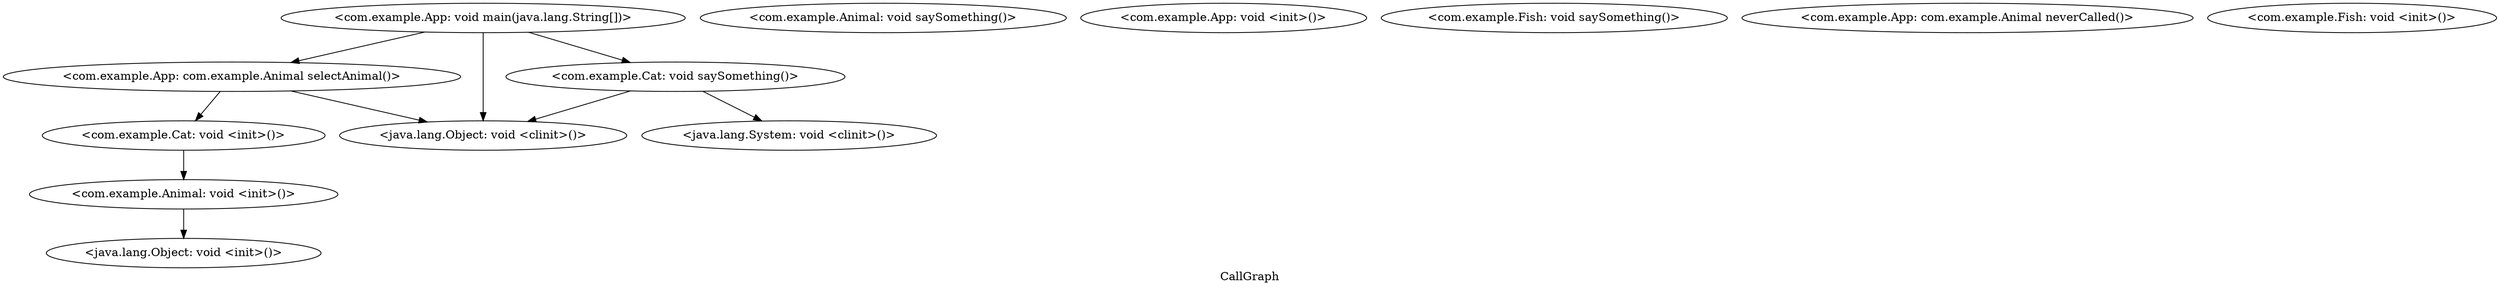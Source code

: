 digraph "CallGraph" {
    label="CallGraph";
    "<java.lang.Object: void <init>()>";
    "<com.example.Animal: void saySomething()>";
    "<java.lang.Object: void <clinit>()>";
    "<com.example.App: com.example.Animal selectAnimal()>";
    "<com.example.Cat: void saySomething()>";
    "<com.example.App: void main(java.lang.String[])>";
    "<com.example.Cat: void <init>()>";
    "<java.lang.System: void <clinit>()>";
    "<com.example.App: void <init>()>";
    "<com.example.Fish: void saySomething()>";
    "<com.example.Animal: void <init>()>";
    "<com.example.App: com.example.Animal neverCalled()>";
    "<com.example.Fish: void <init>()>";
    "<com.example.App: com.example.Animal selectAnimal()>"->"<java.lang.Object: void <clinit>()>";
    "<com.example.App: com.example.Animal selectAnimal()>"->"<com.example.Cat: void <init>()>";
    "<com.example.App: void main(java.lang.String[])>"->"<java.lang.Object: void <clinit>()>";
    "<com.example.App: void main(java.lang.String[])>"->"<com.example.Cat: void saySomething()>";
    "<com.example.App: void main(java.lang.String[])>"->"<com.example.App: com.example.Animal selectAnimal()>";
    "<com.example.Animal: void <init>()>"->"<java.lang.Object: void <init>()>";
    "<com.example.Cat: void <init>()>"->"<com.example.Animal: void <init>()>";
    "<com.example.Cat: void saySomething()>"->"<java.lang.System: void <clinit>()>";
    "<com.example.Cat: void saySomething()>"->"<java.lang.Object: void <clinit>()>";
}
